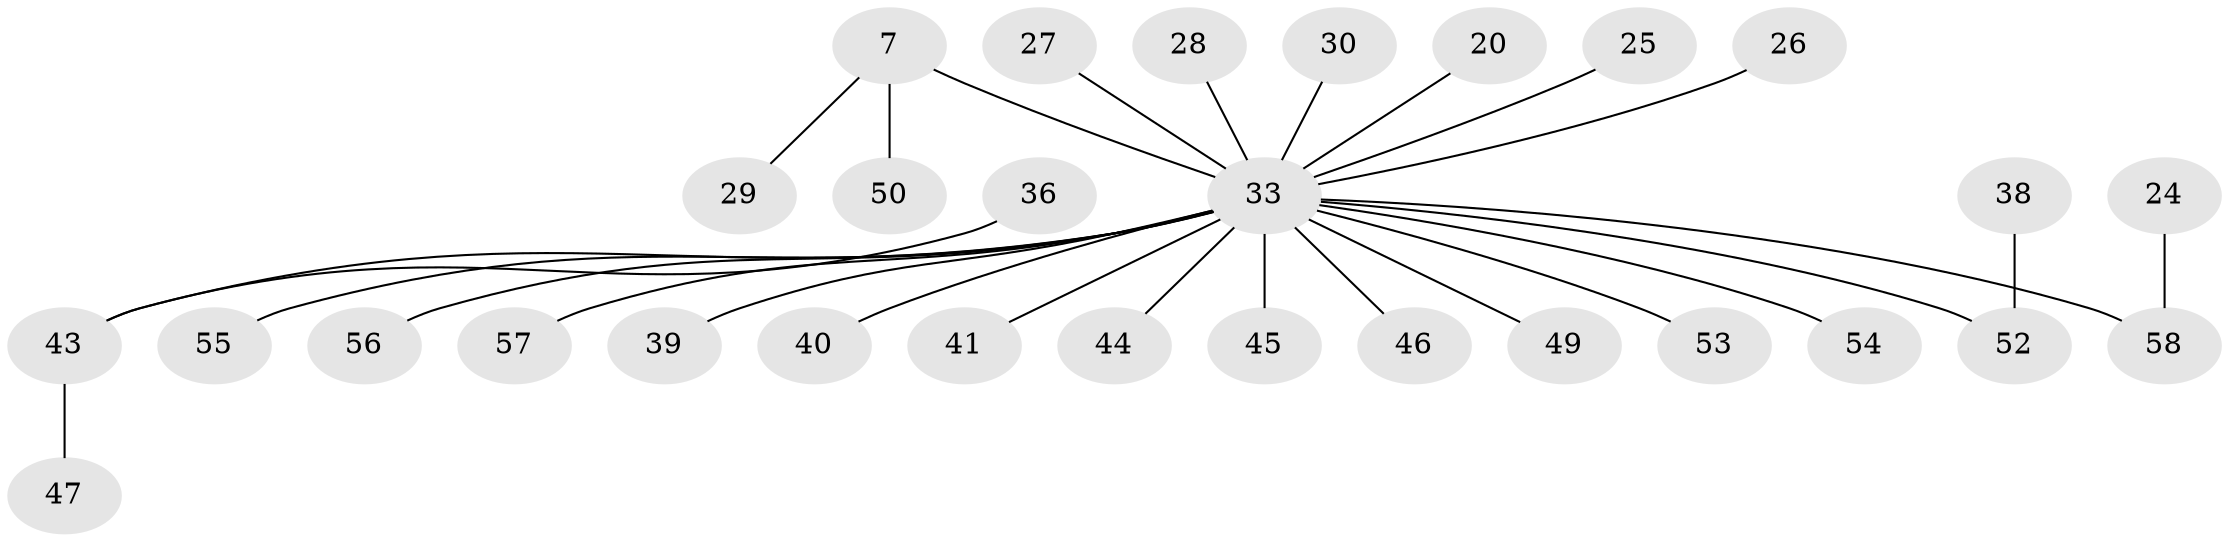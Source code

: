 // original degree distribution, {4: 0.10344827586206896, 13: 0.017241379310344827, 1: 0.5172413793103449, 3: 0.08620689655172414, 14: 0.017241379310344827, 2: 0.20689655172413793, 5: 0.017241379310344827, 9: 0.017241379310344827, 6: 0.017241379310344827}
// Generated by graph-tools (version 1.1) at 2025/47/03/09/25 04:47:05]
// undirected, 29 vertices, 28 edges
graph export_dot {
graph [start="1"]
  node [color=gray90,style=filled];
  7 [super="+6"];
  20;
  24 [super="+21"];
  25;
  26;
  27;
  28;
  29;
  30;
  33 [super="+8+11+15+22+10+17+9+2+13+4+16+18"];
  36;
  38 [super="+37"];
  39;
  40;
  41;
  43 [super="+35"];
  44;
  45 [super="+42"];
  46;
  47;
  49;
  50;
  52 [super="+34+32"];
  53;
  54 [super="+48"];
  55;
  56;
  57;
  58 [super="+51+31"];
  7 -- 29;
  7 -- 50;
  7 -- 33 [weight=3];
  20 -- 33;
  24 -- 58;
  25 -- 33;
  26 -- 33;
  27 -- 33;
  28 -- 33;
  30 -- 33;
  33 -- 56;
  33 -- 40;
  33 -- 41;
  33 -- 53;
  33 -- 58 [weight=4];
  33 -- 44;
  33 -- 49;
  33 -- 55;
  33 -- 57;
  33 -- 39;
  33 -- 46;
  33 -- 52 [weight=2];
  33 -- 45;
  33 -- 54;
  33 -- 43 [weight=2];
  36 -- 43;
  38 -- 52 [weight=2];
  43 -- 47;
}
